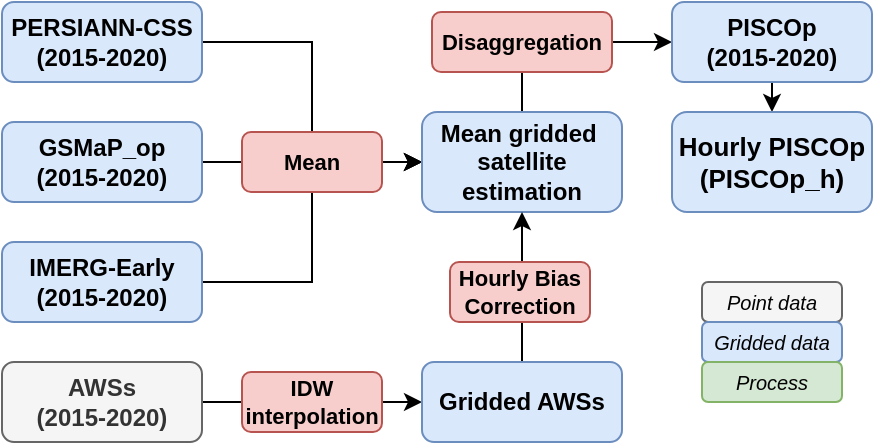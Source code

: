 <mxfile version="15.7.0" type="github">
  <diagram id="AUPCx3ZcEh8xyHO7lobR" name="Page-1">
    <mxGraphModel dx="686" dy="461" grid="1" gridSize="10" guides="1" tooltips="1" connect="1" arrows="1" fold="1" page="1" pageScale="1" pageWidth="127" pageHeight="100" math="0" shadow="0">
      <root>
        <mxCell id="0" />
        <mxCell id="1" parent="0" />
        <mxCell id="mQk6gLys1sN5pBC-nITf-18" style="edgeStyle=orthogonalEdgeStyle;rounded=0;orthogonalLoop=1;jettySize=auto;html=1;entryX=0;entryY=0.5;entryDx=0;entryDy=0;fontStyle=1" edge="1" parent="1" source="mQk6gLys1sN5pBC-nITf-14" target="mQk6gLys1sN5pBC-nITf-17">
          <mxGeometry relative="1" as="geometry" />
        </mxCell>
        <mxCell id="mQk6gLys1sN5pBC-nITf-14" value="PERSIANN-CSS&lt;br&gt;(2015-2020)" style="rounded=1;whiteSpace=wrap;html=1;fillColor=#dae8fc;strokeColor=#6c8ebf;fontStyle=1" vertex="1" parent="1">
          <mxGeometry x="170" y="40" width="100" height="40" as="geometry" />
        </mxCell>
        <mxCell id="mQk6gLys1sN5pBC-nITf-19" style="edgeStyle=orthogonalEdgeStyle;rounded=0;orthogonalLoop=1;jettySize=auto;html=1;fontStyle=1" edge="1" parent="1" source="mQk6gLys1sN5pBC-nITf-15" target="mQk6gLys1sN5pBC-nITf-17">
          <mxGeometry relative="1" as="geometry" />
        </mxCell>
        <mxCell id="mQk6gLys1sN5pBC-nITf-15" value="GSMaP_op&lt;br&gt;(2015-2020)" style="rounded=1;whiteSpace=wrap;html=1;fillColor=#dae8fc;strokeColor=#6c8ebf;fontStyle=1" vertex="1" parent="1">
          <mxGeometry x="170" y="100" width="100" height="40" as="geometry" />
        </mxCell>
        <mxCell id="mQk6gLys1sN5pBC-nITf-20" style="edgeStyle=orthogonalEdgeStyle;rounded=0;orthogonalLoop=1;jettySize=auto;html=1;entryX=0;entryY=0.5;entryDx=0;entryDy=0;fontStyle=1" edge="1" parent="1" source="mQk6gLys1sN5pBC-nITf-16" target="mQk6gLys1sN5pBC-nITf-17">
          <mxGeometry relative="1" as="geometry" />
        </mxCell>
        <mxCell id="mQk6gLys1sN5pBC-nITf-16" value="IMERG-Early&lt;br&gt;(2015-2020)" style="rounded=1;whiteSpace=wrap;html=1;fillColor=#dae8fc;strokeColor=#6c8ebf;fontStyle=1" vertex="1" parent="1">
          <mxGeometry x="170" y="160" width="100" height="40" as="geometry" />
        </mxCell>
        <mxCell id="mQk6gLys1sN5pBC-nITf-53" style="edgeStyle=orthogonalEdgeStyle;rounded=0;orthogonalLoop=1;jettySize=auto;html=1;exitX=0.5;exitY=0;exitDx=0;exitDy=0;entryX=0;entryY=0.5;entryDx=0;entryDy=0;fontSize=11;" edge="1" parent="1" source="mQk6gLys1sN5pBC-nITf-17" target="mQk6gLys1sN5pBC-nITf-23">
          <mxGeometry relative="1" as="geometry" />
        </mxCell>
        <mxCell id="mQk6gLys1sN5pBC-nITf-17" value="Mean gridded&amp;nbsp;&lt;br&gt;satellite estimation" style="rounded=1;whiteSpace=wrap;html=1;fillColor=#dae8fc;strokeColor=#6c8ebf;fontStyle=1" vertex="1" parent="1">
          <mxGeometry x="380" y="95" width="100" height="50" as="geometry" />
        </mxCell>
        <mxCell id="mQk6gLys1sN5pBC-nITf-21" value="Mean" style="text;html=1;align=center;verticalAlign=middle;whiteSpace=wrap;rounded=1;fillColor=#f8cecc;strokeColor=#b85450;fontStyle=1;fontSize=11;" vertex="1" parent="1">
          <mxGeometry x="290" y="105" width="70" height="30" as="geometry" />
        </mxCell>
        <mxCell id="mQk6gLys1sN5pBC-nITf-44" style="edgeStyle=orthogonalEdgeStyle;rounded=0;orthogonalLoop=1;jettySize=auto;html=1;exitX=0.5;exitY=1;exitDx=0;exitDy=0;entryX=0.5;entryY=0;entryDx=0;entryDy=0;fontStyle=1" edge="1" parent="1" source="mQk6gLys1sN5pBC-nITf-23" target="mQk6gLys1sN5pBC-nITf-43">
          <mxGeometry relative="1" as="geometry" />
        </mxCell>
        <mxCell id="mQk6gLys1sN5pBC-nITf-23" value="PISCOp&lt;br&gt;(2015-2020)" style="rounded=1;whiteSpace=wrap;html=1;fillColor=#dae8fc;strokeColor=#6c8ebf;fontStyle=1" vertex="1" parent="1">
          <mxGeometry x="505" y="40" width="100" height="40" as="geometry" />
        </mxCell>
        <mxCell id="mQk6gLys1sN5pBC-nITf-51" style="edgeStyle=orthogonalEdgeStyle;rounded=0;orthogonalLoop=1;jettySize=auto;html=1;entryX=0;entryY=0.5;entryDx=0;entryDy=0;fontSize=11;" edge="1" parent="1" source="mQk6gLys1sN5pBC-nITf-29" target="mQk6gLys1sN5pBC-nITf-31">
          <mxGeometry relative="1" as="geometry" />
        </mxCell>
        <mxCell id="mQk6gLys1sN5pBC-nITf-29" value="AWSs&lt;br&gt;(2015-2020)" style="rounded=1;whiteSpace=wrap;html=1;fillColor=#f5f5f5;fontColor=#333333;strokeColor=#666666;fontStyle=1" vertex="1" parent="1">
          <mxGeometry x="170" y="220" width="100" height="40" as="geometry" />
        </mxCell>
        <mxCell id="mQk6gLys1sN5pBC-nITf-30" value="IDW&lt;br style=&quot;font-size: 11px;&quot;&gt;interpolation" style="text;html=1;align=center;verticalAlign=middle;whiteSpace=wrap;rounded=1;fillColor=#f8cecc;strokeColor=#b85450;fontStyle=1;fontSize=11;" vertex="1" parent="1">
          <mxGeometry x="290" y="225" width="70" height="30" as="geometry" />
        </mxCell>
        <mxCell id="mQk6gLys1sN5pBC-nITf-52" style="edgeStyle=orthogonalEdgeStyle;rounded=0;orthogonalLoop=1;jettySize=auto;html=1;exitX=0.5;exitY=0;exitDx=0;exitDy=0;entryX=0.5;entryY=1;entryDx=0;entryDy=0;fontSize=11;" edge="1" parent="1" source="mQk6gLys1sN5pBC-nITf-31" target="mQk6gLys1sN5pBC-nITf-17">
          <mxGeometry relative="1" as="geometry" />
        </mxCell>
        <mxCell id="mQk6gLys1sN5pBC-nITf-31" value="Gridded AWSs" style="rounded=1;whiteSpace=wrap;html=1;fillColor=#dae8fc;strokeColor=#6c8ebf;fontStyle=1" vertex="1" parent="1">
          <mxGeometry x="380" y="220" width="100" height="40" as="geometry" />
        </mxCell>
        <mxCell id="mQk6gLys1sN5pBC-nITf-37" value="Hourly Bias Correction" style="text;html=1;align=center;verticalAlign=middle;whiteSpace=wrap;rounded=1;fillColor=#f8cecc;strokeColor=#b85450;fontStyle=1;fontSize=11;" vertex="1" parent="1">
          <mxGeometry x="394" y="170" width="70" height="30" as="geometry" />
        </mxCell>
        <mxCell id="mQk6gLys1sN5pBC-nITf-39" value="Disaggregation" style="text;html=1;align=center;verticalAlign=middle;whiteSpace=wrap;rounded=1;fillColor=#f8cecc;strokeColor=#b85450;fontStyle=1;fontSize=11;" vertex="1" parent="1">
          <mxGeometry x="385" y="45" width="90" height="30" as="geometry" />
        </mxCell>
        <mxCell id="mQk6gLys1sN5pBC-nITf-43" value="&lt;span style=&quot;font-size: 13px;&quot;&gt;Hourly PISCOp&lt;br style=&quot;font-size: 13px;&quot;&gt;(PISCOp_h)&lt;/span&gt;" style="rounded=1;whiteSpace=wrap;html=1;fillColor=#dae8fc;strokeColor=#6c8ebf;fontStyle=1;fontSize=13;" vertex="1" parent="1">
          <mxGeometry x="505" y="95" width="100" height="50" as="geometry" />
        </mxCell>
        <mxCell id="mQk6gLys1sN5pBC-nITf-45" value="Point data" style="rounded=1;whiteSpace=wrap;html=1;fontSize=10;fillColor=#f5f5f5;strokeColor=#666666;fontStyle=2;fontColor=#030303;" vertex="1" parent="1">
          <mxGeometry x="520" y="180" width="70" height="20" as="geometry" />
        </mxCell>
        <mxCell id="mQk6gLys1sN5pBC-nITf-46" value="Gridded data" style="rounded=1;whiteSpace=wrap;html=1;fontSize=10;fillColor=#dae8fc;strokeColor=#6c8ebf;fontStyle=2;fontColor=#030303;" vertex="1" parent="1">
          <mxGeometry x="520" y="200" width="70" height="20" as="geometry" />
        </mxCell>
        <mxCell id="mQk6gLys1sN5pBC-nITf-47" value="Process" style="rounded=1;whiteSpace=wrap;html=1;fontSize=10;fillColor=#d5e8d4;strokeColor=#82b366;fontStyle=2;fontColor=#030303;" vertex="1" parent="1">
          <mxGeometry x="520" y="220" width="70" height="20" as="geometry" />
        </mxCell>
      </root>
    </mxGraphModel>
  </diagram>
</mxfile>
